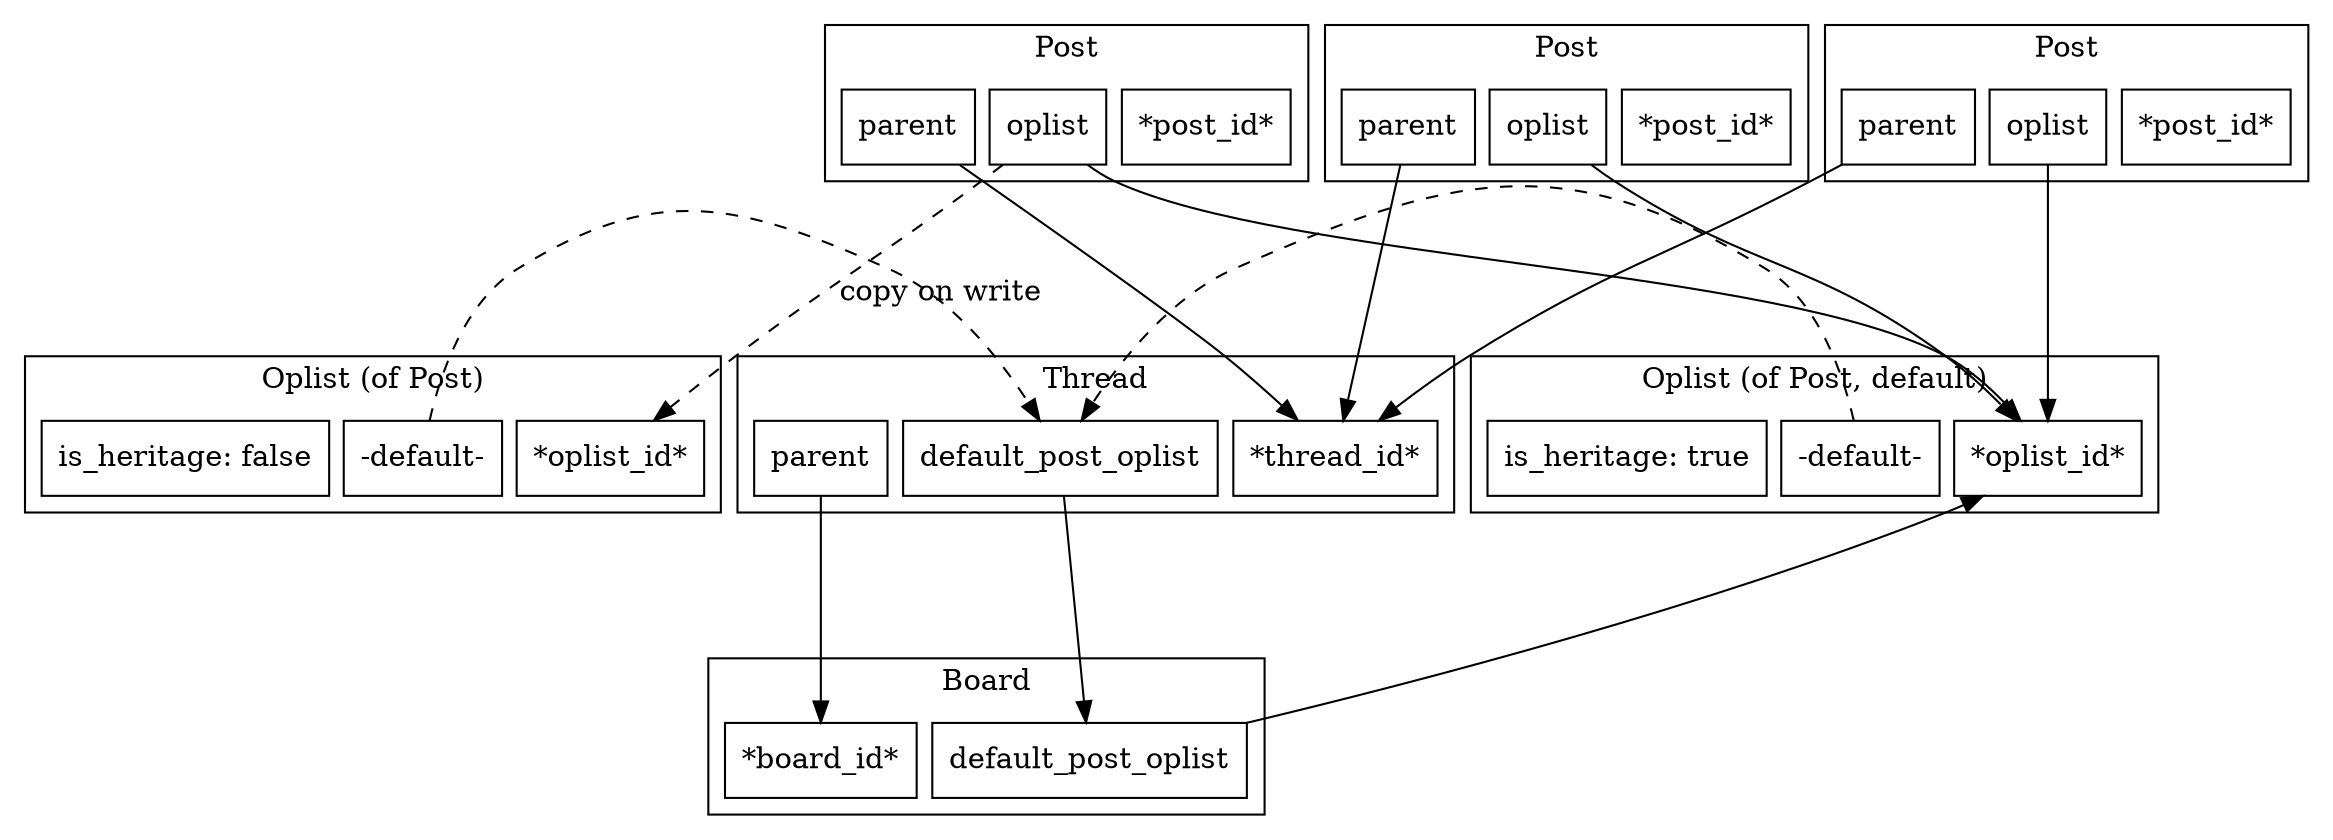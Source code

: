 #dot
strict digraph g {
	node [ shape = box ];
	nodesep = 0.1;
	ranksep = 1.5;

	subgraph cluster_oplist_1 {
		label = "Oplist (of Post, default)";
		node_a_oplist_oplist_id_1           [ label = "*oplist_id*" ];
		node_a_oplist_oplist_default_1      [ label = "-default-" ];
		node_a_oplist_is_heritage_1         [ label = "is_heritage: true" ];
	}

	subgraph cluster_oplist_2 {
		label = "Oplist (of Post)";
		node_a_oplist_oplist_id_2           [ label = "*oplist_id*" ];
		node_a_oplist_oplist_default_2      [ label = "-default-" ];
		node_a_oplist_is_heritage_2         [ label = "is_heritage: false" ];
	}

	subgraph cluster_oplist_post_1 {
		label = "Post";
		node_a_post_post_id_1               [ label = "*post_id*" ];
		node_a_post_oplist_1                [ label = "oplist" ];
		node_a_post_parent_1                [ label = "parent" ];
	}

	subgraph cluster_oplist_post_2 {
		label = "Post";
		node_a_post_post_id_2               [ label = "*post_id*" ];
		node_a_post_oplist_2                [ label = "oplist" ];
		node_a_post_parent_2                [ label = "parent" ];
	}

	subgraph cluster_oplist_post_3 {
		label = "Post";
		node_a_post_post_id_3               [ label = "*post_id*" ];
		node_a_post_oplist_3                [ label = "oplist" ];
		node_a_post_parent_3                [ label = "parent" ];
	}

	subgraph cluster_oplist_thread {
		label = "Thread";
		node_a_thread_thread_id              [ label = "*thread_id*" ];
		node_a_thread_parent                 [ label = "parent" ];
		node_a_thread_default_post_oplist    [ label = "default_post_oplist" ];
		
	}

	subgraph cluster_oplist_board {
		label = "Board";
		node_a_board_board_id               [ label = "*board_id*" ];
		node_a_board_default_post_oplist    [ label = "default_post_oplist" ];
		
	}

	node_a_post_oplist_1 -> node_a_oplist_oplist_id_1;
	node_a_post_oplist_2 -> node_a_oplist_oplist_id_1;
	node_a_post_oplist_2 -> node_a_oplist_oplist_id_2 [ style = "dashed", label="copy on write"];
	node_a_post_oplist_3 -> node_a_oplist_oplist_id_1;

	node_a_post_parent_1 -> node_a_thread_thread_id;
	node_a_post_parent_2 -> node_a_thread_thread_id;
	node_a_post_parent_3 -> node_a_thread_thread_id;
	node_a_thread_parent -> node_a_board_board_id;

	node_a_oplist_oplist_default_1 -> node_a_thread_default_post_oplist [ style = "dashed", constraint = no ];

	node_a_oplist_oplist_default_2 -> node_a_thread_default_post_oplist [ style = "dashed", constraint = no ];

	node_a_oplist_oplist_id_1 -> node_a_board_default_post_oplist [ dir = back ];

	node_a_thread_default_post_oplist -> node_a_board_default_post_oplist;



}
